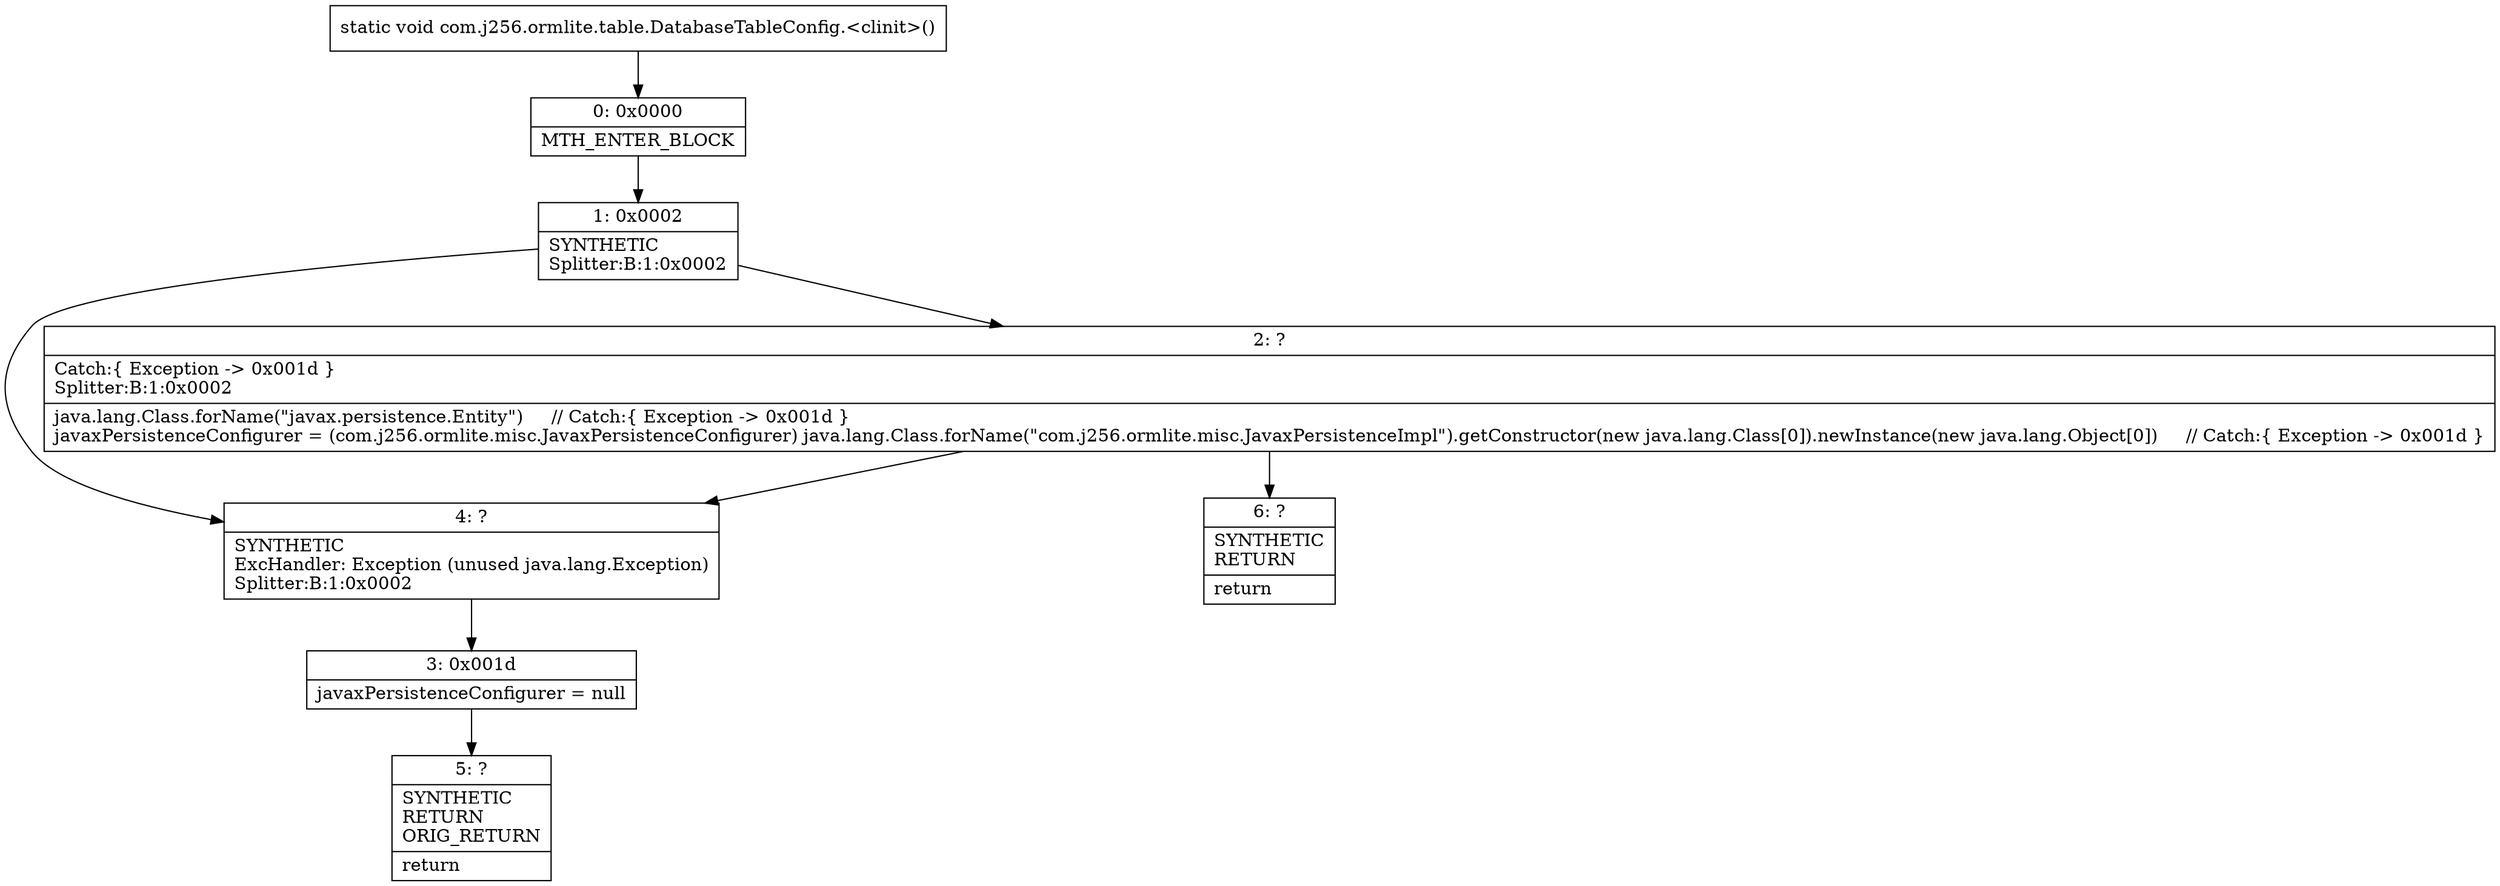 digraph "CFG forcom.j256.ormlite.table.DatabaseTableConfig.\<clinit\>()V" {
Node_0 [shape=record,label="{0\:\ 0x0000|MTH_ENTER_BLOCK\l}"];
Node_1 [shape=record,label="{1\:\ 0x0002|SYNTHETIC\lSplitter:B:1:0x0002\l}"];
Node_2 [shape=record,label="{2\:\ ?|Catch:\{ Exception \-\> 0x001d \}\lSplitter:B:1:0x0002\l|java.lang.Class.forName(\"javax.persistence.Entity\")     \/\/ Catch:\{ Exception \-\> 0x001d \}\ljavaxPersistenceConfigurer = (com.j256.ormlite.misc.JavaxPersistenceConfigurer) java.lang.Class.forName(\"com.j256.ormlite.misc.JavaxPersistenceImpl\").getConstructor(new java.lang.Class[0]).newInstance(new java.lang.Object[0])     \/\/ Catch:\{ Exception \-\> 0x001d \}\l}"];
Node_3 [shape=record,label="{3\:\ 0x001d|javaxPersistenceConfigurer = null\l}"];
Node_4 [shape=record,label="{4\:\ ?|SYNTHETIC\lExcHandler: Exception (unused java.lang.Exception)\lSplitter:B:1:0x0002\l}"];
Node_5 [shape=record,label="{5\:\ ?|SYNTHETIC\lRETURN\lORIG_RETURN\l|return\l}"];
Node_6 [shape=record,label="{6\:\ ?|SYNTHETIC\lRETURN\l|return\l}"];
MethodNode[shape=record,label="{static void com.j256.ormlite.table.DatabaseTableConfig.\<clinit\>() }"];
MethodNode -> Node_0;
Node_0 -> Node_1;
Node_1 -> Node_2;
Node_1 -> Node_4;
Node_2 -> Node_4;
Node_2 -> Node_6;
Node_3 -> Node_5;
Node_4 -> Node_3;
}

